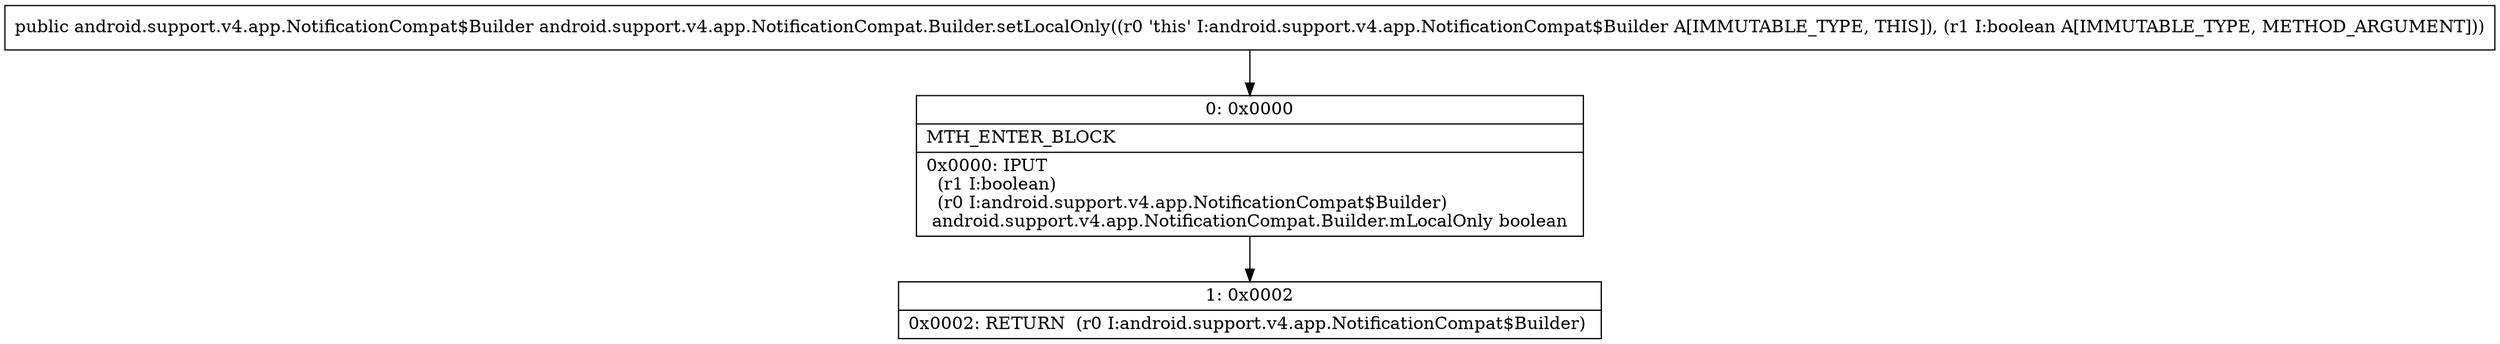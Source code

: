 digraph "CFG forandroid.support.v4.app.NotificationCompat.Builder.setLocalOnly(Z)Landroid\/support\/v4\/app\/NotificationCompat$Builder;" {
Node_0 [shape=record,label="{0\:\ 0x0000|MTH_ENTER_BLOCK\l|0x0000: IPUT  \l  (r1 I:boolean)\l  (r0 I:android.support.v4.app.NotificationCompat$Builder)\l android.support.v4.app.NotificationCompat.Builder.mLocalOnly boolean \l}"];
Node_1 [shape=record,label="{1\:\ 0x0002|0x0002: RETURN  (r0 I:android.support.v4.app.NotificationCompat$Builder) \l}"];
MethodNode[shape=record,label="{public android.support.v4.app.NotificationCompat$Builder android.support.v4.app.NotificationCompat.Builder.setLocalOnly((r0 'this' I:android.support.v4.app.NotificationCompat$Builder A[IMMUTABLE_TYPE, THIS]), (r1 I:boolean A[IMMUTABLE_TYPE, METHOD_ARGUMENT])) }"];
MethodNode -> Node_0;
Node_0 -> Node_1;
}

